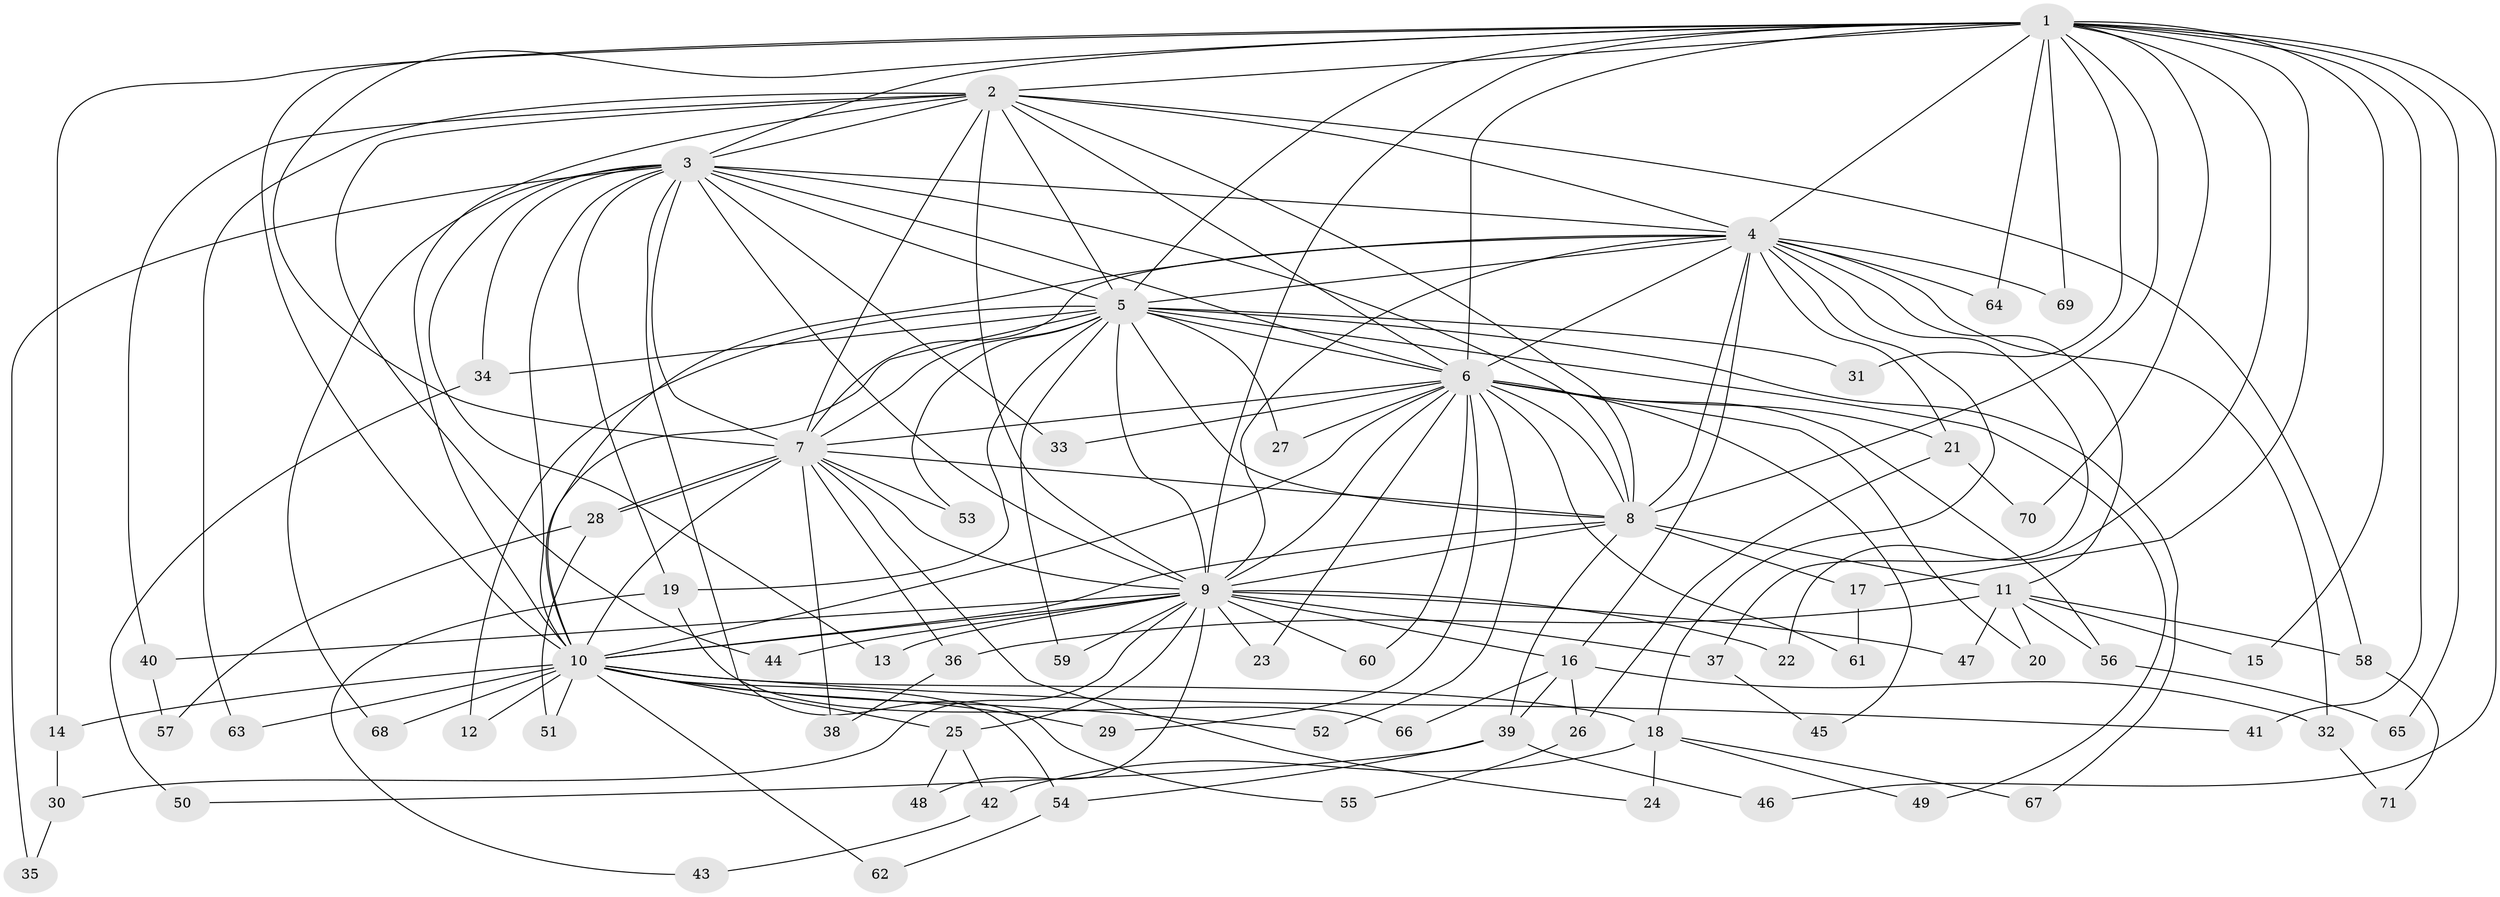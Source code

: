 // coarse degree distribution, {18: 0.03773584905660377, 19: 0.018867924528301886, 12: 0.018867924528301886, 17: 0.03773584905660377, 13: 0.018867924528301886, 11: 0.018867924528301886, 20: 0.018867924528301886, 8: 0.018867924528301886, 2: 0.5660377358490566, 3: 0.1509433962264151, 6: 0.018867924528301886, 7: 0.018867924528301886, 5: 0.03773584905660377, 4: 0.018867924528301886}
// Generated by graph-tools (version 1.1) at 2025/41/03/06/25 10:41:41]
// undirected, 71 vertices, 167 edges
graph export_dot {
graph [start="1"]
  node [color=gray90,style=filled];
  1;
  2;
  3;
  4;
  5;
  6;
  7;
  8;
  9;
  10;
  11;
  12;
  13;
  14;
  15;
  16;
  17;
  18;
  19;
  20;
  21;
  22;
  23;
  24;
  25;
  26;
  27;
  28;
  29;
  30;
  31;
  32;
  33;
  34;
  35;
  36;
  37;
  38;
  39;
  40;
  41;
  42;
  43;
  44;
  45;
  46;
  47;
  48;
  49;
  50;
  51;
  52;
  53;
  54;
  55;
  56;
  57;
  58;
  59;
  60;
  61;
  62;
  63;
  64;
  65;
  66;
  67;
  68;
  69;
  70;
  71;
  1 -- 2;
  1 -- 3;
  1 -- 4;
  1 -- 5;
  1 -- 6;
  1 -- 7;
  1 -- 8;
  1 -- 9;
  1 -- 10;
  1 -- 14;
  1 -- 15;
  1 -- 17;
  1 -- 22;
  1 -- 31;
  1 -- 41;
  1 -- 46;
  1 -- 64;
  1 -- 65;
  1 -- 69;
  1 -- 70;
  2 -- 3;
  2 -- 4;
  2 -- 5;
  2 -- 6;
  2 -- 7;
  2 -- 8;
  2 -- 9;
  2 -- 10;
  2 -- 40;
  2 -- 44;
  2 -- 58;
  2 -- 63;
  3 -- 4;
  3 -- 5;
  3 -- 6;
  3 -- 7;
  3 -- 8;
  3 -- 9;
  3 -- 10;
  3 -- 13;
  3 -- 19;
  3 -- 33;
  3 -- 34;
  3 -- 35;
  3 -- 55;
  3 -- 68;
  4 -- 5;
  4 -- 6;
  4 -- 7;
  4 -- 8;
  4 -- 9;
  4 -- 10;
  4 -- 11;
  4 -- 16;
  4 -- 18;
  4 -- 21;
  4 -- 32;
  4 -- 37;
  4 -- 64;
  4 -- 69;
  5 -- 6;
  5 -- 7;
  5 -- 8;
  5 -- 9;
  5 -- 10;
  5 -- 12;
  5 -- 19;
  5 -- 27;
  5 -- 31;
  5 -- 34;
  5 -- 49;
  5 -- 53;
  5 -- 59;
  5 -- 67;
  6 -- 7;
  6 -- 8;
  6 -- 9;
  6 -- 10;
  6 -- 20;
  6 -- 21;
  6 -- 23;
  6 -- 27;
  6 -- 29;
  6 -- 33;
  6 -- 45;
  6 -- 52;
  6 -- 56;
  6 -- 60;
  6 -- 61;
  7 -- 8;
  7 -- 9;
  7 -- 10;
  7 -- 24;
  7 -- 28;
  7 -- 28;
  7 -- 36;
  7 -- 38;
  7 -- 53;
  8 -- 9;
  8 -- 10;
  8 -- 11;
  8 -- 17;
  8 -- 39;
  9 -- 10;
  9 -- 13;
  9 -- 16;
  9 -- 22;
  9 -- 23;
  9 -- 25;
  9 -- 30;
  9 -- 37;
  9 -- 40;
  9 -- 44;
  9 -- 47;
  9 -- 48;
  9 -- 59;
  9 -- 60;
  10 -- 12;
  10 -- 14;
  10 -- 18;
  10 -- 25;
  10 -- 29;
  10 -- 41;
  10 -- 51;
  10 -- 52;
  10 -- 54;
  10 -- 62;
  10 -- 63;
  10 -- 68;
  11 -- 15;
  11 -- 20;
  11 -- 36;
  11 -- 47;
  11 -- 56;
  11 -- 58;
  14 -- 30;
  16 -- 26;
  16 -- 32;
  16 -- 39;
  16 -- 66;
  17 -- 61;
  18 -- 24;
  18 -- 42;
  18 -- 49;
  18 -- 67;
  19 -- 43;
  19 -- 66;
  21 -- 26;
  21 -- 70;
  25 -- 42;
  25 -- 48;
  26 -- 55;
  28 -- 51;
  28 -- 57;
  30 -- 35;
  32 -- 71;
  34 -- 50;
  36 -- 38;
  37 -- 45;
  39 -- 46;
  39 -- 50;
  39 -- 54;
  40 -- 57;
  42 -- 43;
  54 -- 62;
  56 -- 65;
  58 -- 71;
}
